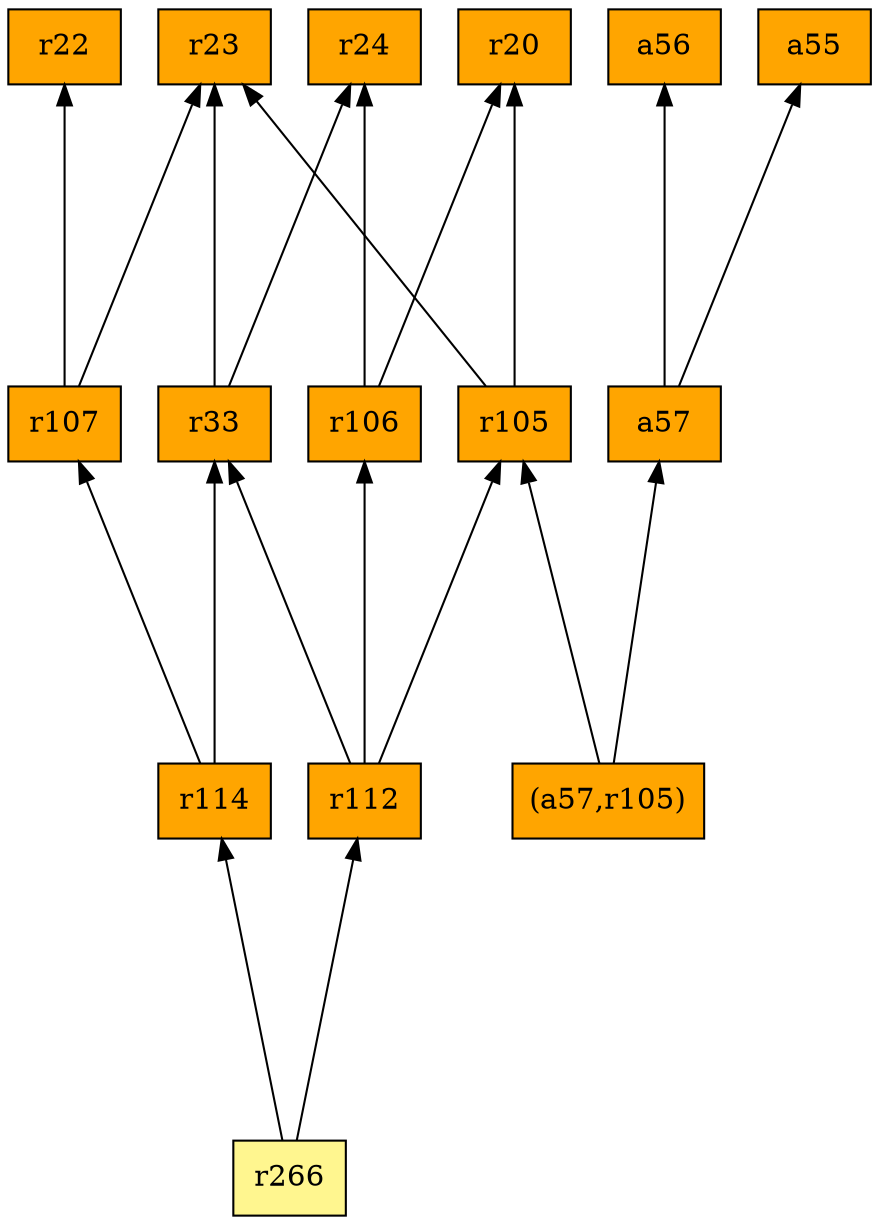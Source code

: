 digraph G {
rankdir=BT;ranksep="2.0";
"r266" [shape=record,fillcolor=khaki1,style=filled,label="{r266}"];
"r106" [shape=record,fillcolor=orange,style=filled,label="{r106}"];
"(a57,r105)" [shape=record,fillcolor=orange,style=filled,label="{(a57,r105)}"];
"r22" [shape=record,fillcolor=orange,style=filled,label="{r22}"];
"a56" [shape=record,fillcolor=orange,style=filled,label="{a56}"];
"a57" [shape=record,fillcolor=orange,style=filled,label="{a57}"];
"r107" [shape=record,fillcolor=orange,style=filled,label="{r107}"];
"r24" [shape=record,fillcolor=orange,style=filled,label="{r24}"];
"r105" [shape=record,fillcolor=orange,style=filled,label="{r105}"];
"a55" [shape=record,fillcolor=orange,style=filled,label="{a55}"];
"r23" [shape=record,fillcolor=orange,style=filled,label="{r23}"];
"r114" [shape=record,fillcolor=orange,style=filled,label="{r114}"];
"r33" [shape=record,fillcolor=orange,style=filled,label="{r33}"];
"r20" [shape=record,fillcolor=orange,style=filled,label="{r20}"];
"r112" [shape=record,fillcolor=orange,style=filled,label="{r112}"];
"r266" -> "r114"
"r266" -> "r112"
"r106" -> "r20"
"r106" -> "r24"
"(a57,r105)" -> "a57"
"(a57,r105)" -> "r105"
"a57" -> "a56"
"a57" -> "a55"
"r107" -> "r23"
"r107" -> "r22"
"r105" -> "r20"
"r105" -> "r23"
"r114" -> "r107"
"r114" -> "r33"
"r33" -> "r24"
"r33" -> "r23"
"r112" -> "r106"
"r112" -> "r105"
"r112" -> "r33"
}